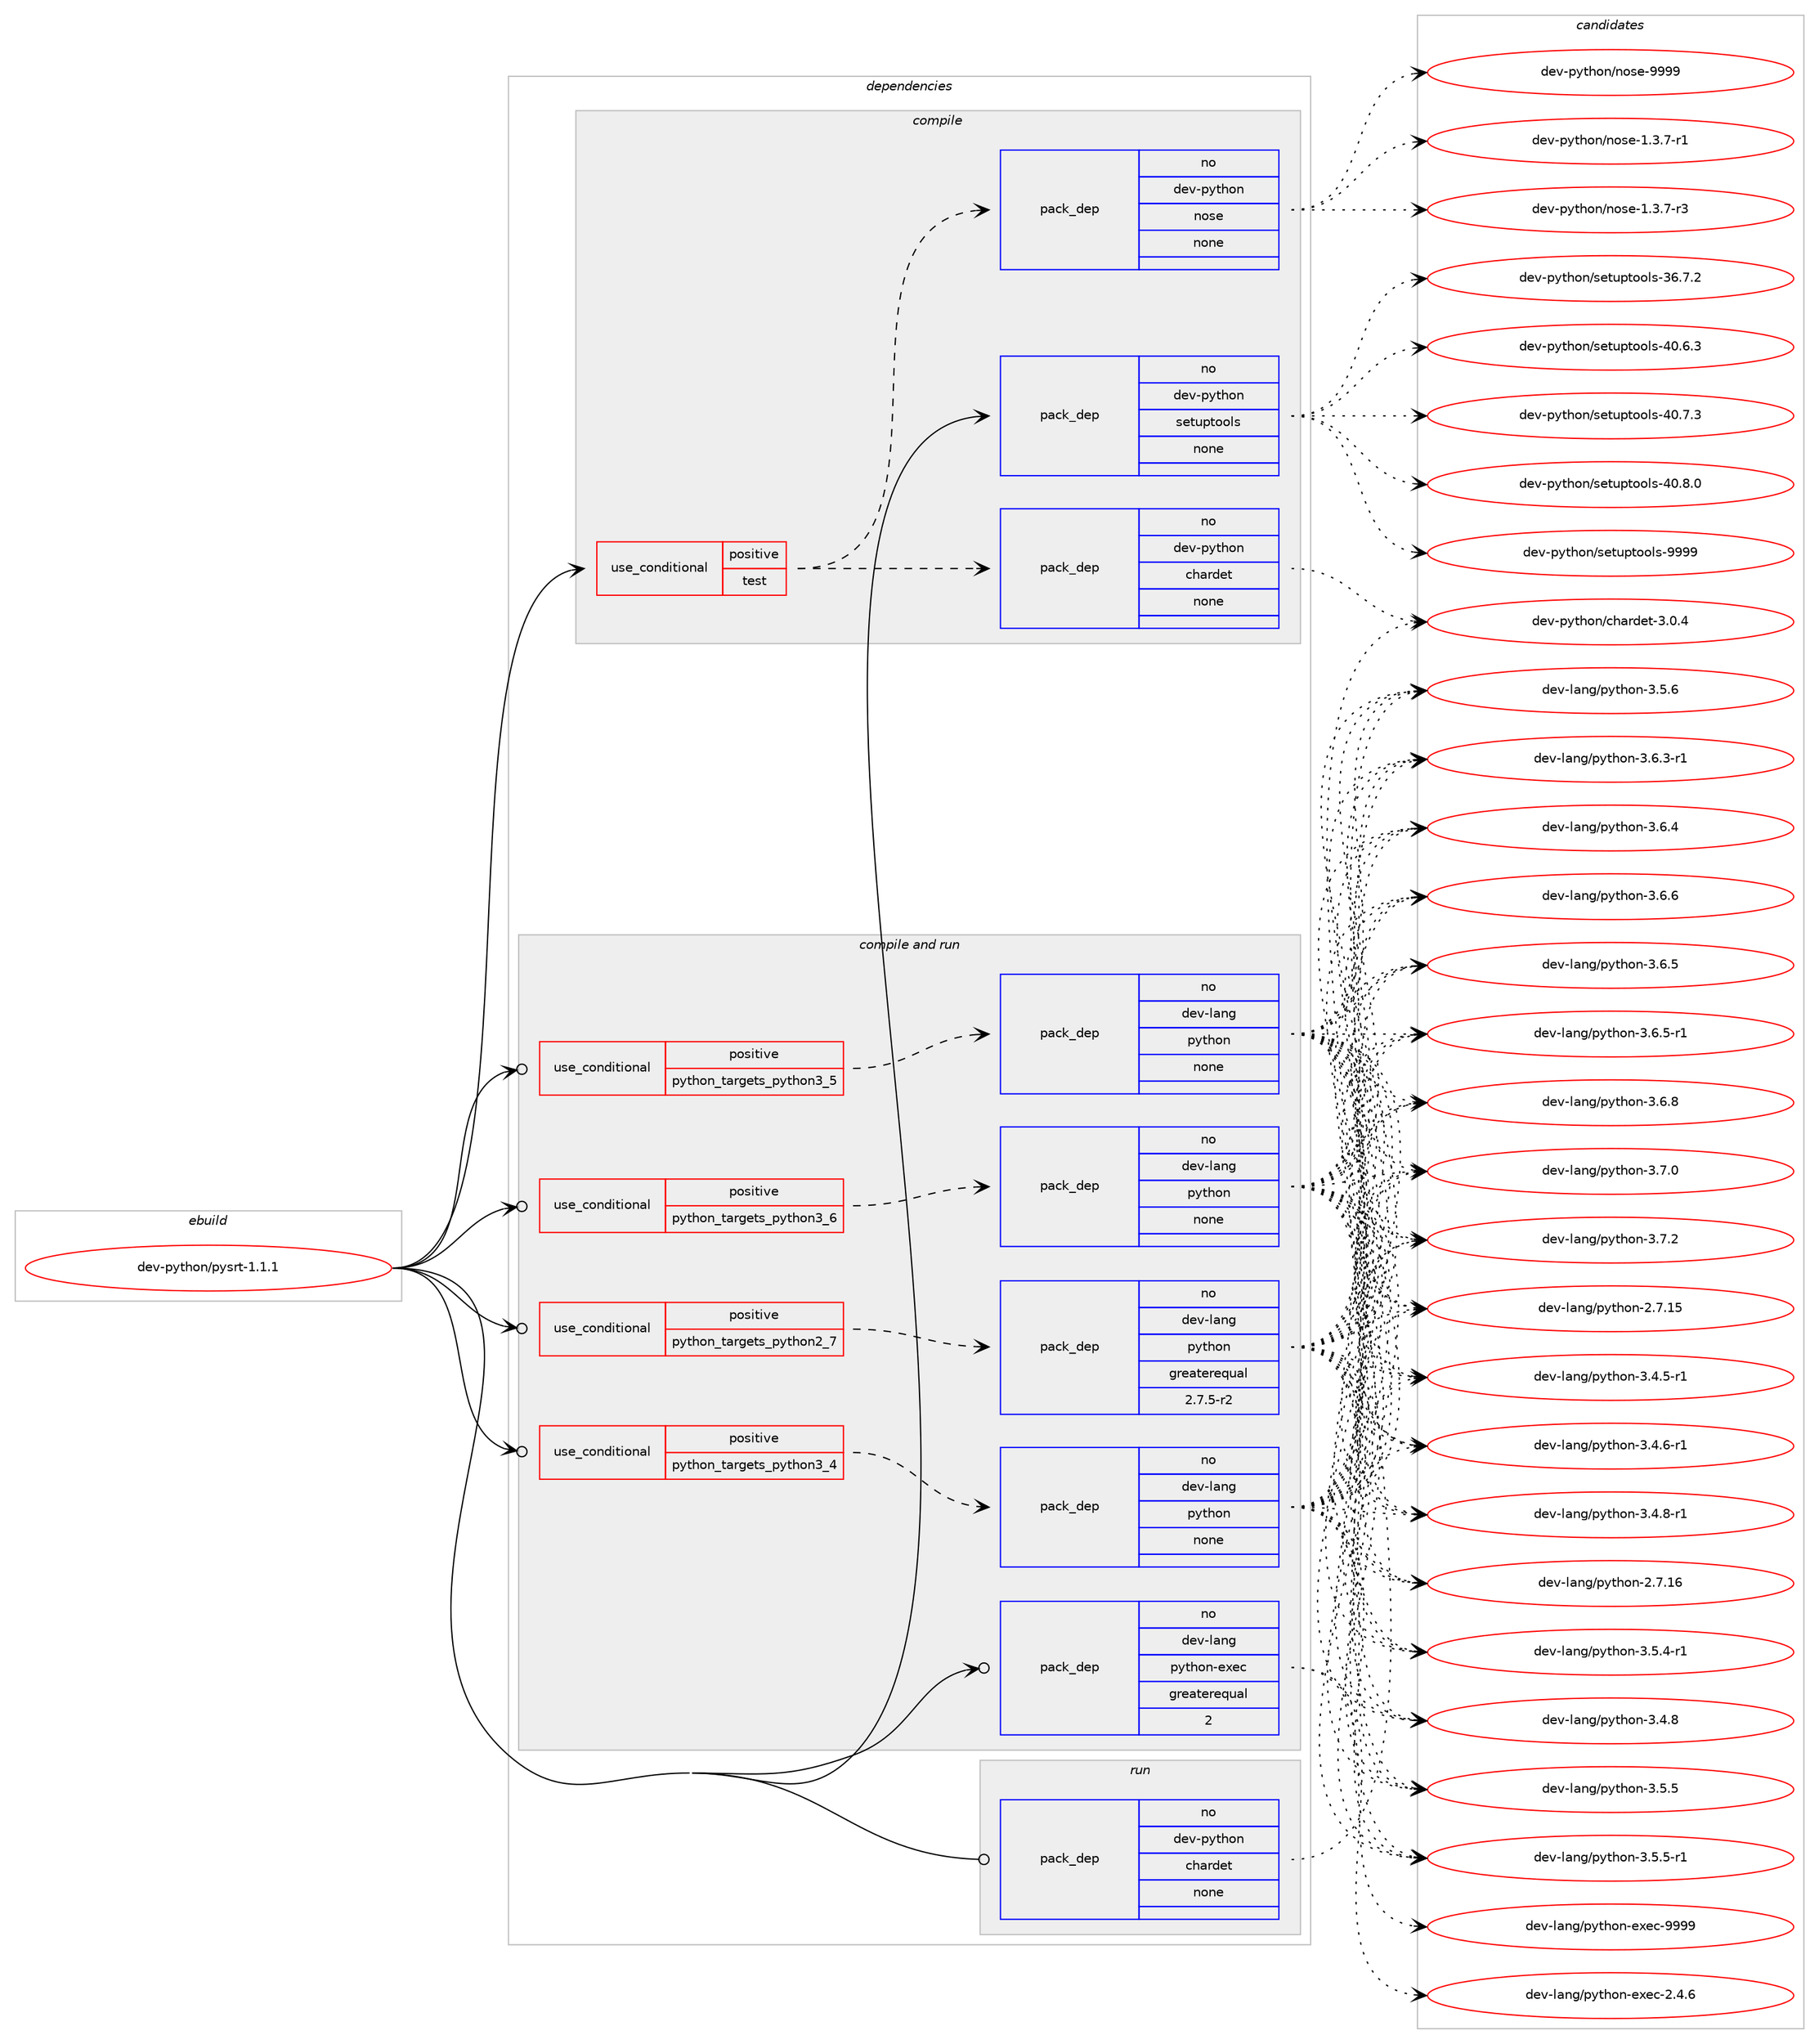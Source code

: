 digraph prolog {

# *************
# Graph options
# *************

newrank=true;
concentrate=true;
compound=true;
graph [rankdir=LR,fontname=Helvetica,fontsize=10,ranksep=1.5];#, ranksep=2.5, nodesep=0.2];
edge  [arrowhead=vee];
node  [fontname=Helvetica,fontsize=10];

# **********
# The ebuild
# **********

subgraph cluster_leftcol {
color=gray;
rank=same;
label=<<i>ebuild</i>>;
id [label="dev-python/pysrt-1.1.1", color=red, width=4, href="../dev-python/pysrt-1.1.1.svg"];
}

# ****************
# The dependencies
# ****************

subgraph cluster_midcol {
color=gray;
label=<<i>dependencies</i>>;
subgraph cluster_compile {
fillcolor="#eeeeee";
style=filled;
label=<<i>compile</i>>;
subgraph cond381861 {
dependency1432503 [label=<<TABLE BORDER="0" CELLBORDER="1" CELLSPACING="0" CELLPADDING="4"><TR><TD ROWSPAN="3" CELLPADDING="10">use_conditional</TD></TR><TR><TD>positive</TD></TR><TR><TD>test</TD></TR></TABLE>>, shape=none, color=red];
subgraph pack1027298 {
dependency1432504 [label=<<TABLE BORDER="0" CELLBORDER="1" CELLSPACING="0" CELLPADDING="4" WIDTH="220"><TR><TD ROWSPAN="6" CELLPADDING="30">pack_dep</TD></TR><TR><TD WIDTH="110">no</TD></TR><TR><TD>dev-python</TD></TR><TR><TD>nose</TD></TR><TR><TD>none</TD></TR><TR><TD></TD></TR></TABLE>>, shape=none, color=blue];
}
dependency1432503:e -> dependency1432504:w [weight=20,style="dashed",arrowhead="vee"];
subgraph pack1027299 {
dependency1432505 [label=<<TABLE BORDER="0" CELLBORDER="1" CELLSPACING="0" CELLPADDING="4" WIDTH="220"><TR><TD ROWSPAN="6" CELLPADDING="30">pack_dep</TD></TR><TR><TD WIDTH="110">no</TD></TR><TR><TD>dev-python</TD></TR><TR><TD>chardet</TD></TR><TR><TD>none</TD></TR><TR><TD></TD></TR></TABLE>>, shape=none, color=blue];
}
dependency1432503:e -> dependency1432505:w [weight=20,style="dashed",arrowhead="vee"];
}
id:e -> dependency1432503:w [weight=20,style="solid",arrowhead="vee"];
subgraph pack1027300 {
dependency1432506 [label=<<TABLE BORDER="0" CELLBORDER="1" CELLSPACING="0" CELLPADDING="4" WIDTH="220"><TR><TD ROWSPAN="6" CELLPADDING="30">pack_dep</TD></TR><TR><TD WIDTH="110">no</TD></TR><TR><TD>dev-python</TD></TR><TR><TD>setuptools</TD></TR><TR><TD>none</TD></TR><TR><TD></TD></TR></TABLE>>, shape=none, color=blue];
}
id:e -> dependency1432506:w [weight=20,style="solid",arrowhead="vee"];
}
subgraph cluster_compileandrun {
fillcolor="#eeeeee";
style=filled;
label=<<i>compile and run</i>>;
subgraph cond381862 {
dependency1432507 [label=<<TABLE BORDER="0" CELLBORDER="1" CELLSPACING="0" CELLPADDING="4"><TR><TD ROWSPAN="3" CELLPADDING="10">use_conditional</TD></TR><TR><TD>positive</TD></TR><TR><TD>python_targets_python2_7</TD></TR></TABLE>>, shape=none, color=red];
subgraph pack1027301 {
dependency1432508 [label=<<TABLE BORDER="0" CELLBORDER="1" CELLSPACING="0" CELLPADDING="4" WIDTH="220"><TR><TD ROWSPAN="6" CELLPADDING="30">pack_dep</TD></TR><TR><TD WIDTH="110">no</TD></TR><TR><TD>dev-lang</TD></TR><TR><TD>python</TD></TR><TR><TD>greaterequal</TD></TR><TR><TD>2.7.5-r2</TD></TR></TABLE>>, shape=none, color=blue];
}
dependency1432507:e -> dependency1432508:w [weight=20,style="dashed",arrowhead="vee"];
}
id:e -> dependency1432507:w [weight=20,style="solid",arrowhead="odotvee"];
subgraph cond381863 {
dependency1432509 [label=<<TABLE BORDER="0" CELLBORDER="1" CELLSPACING="0" CELLPADDING="4"><TR><TD ROWSPAN="3" CELLPADDING="10">use_conditional</TD></TR><TR><TD>positive</TD></TR><TR><TD>python_targets_python3_4</TD></TR></TABLE>>, shape=none, color=red];
subgraph pack1027302 {
dependency1432510 [label=<<TABLE BORDER="0" CELLBORDER="1" CELLSPACING="0" CELLPADDING="4" WIDTH="220"><TR><TD ROWSPAN="6" CELLPADDING="30">pack_dep</TD></TR><TR><TD WIDTH="110">no</TD></TR><TR><TD>dev-lang</TD></TR><TR><TD>python</TD></TR><TR><TD>none</TD></TR><TR><TD></TD></TR></TABLE>>, shape=none, color=blue];
}
dependency1432509:e -> dependency1432510:w [weight=20,style="dashed",arrowhead="vee"];
}
id:e -> dependency1432509:w [weight=20,style="solid",arrowhead="odotvee"];
subgraph cond381864 {
dependency1432511 [label=<<TABLE BORDER="0" CELLBORDER="1" CELLSPACING="0" CELLPADDING="4"><TR><TD ROWSPAN="3" CELLPADDING="10">use_conditional</TD></TR><TR><TD>positive</TD></TR><TR><TD>python_targets_python3_5</TD></TR></TABLE>>, shape=none, color=red];
subgraph pack1027303 {
dependency1432512 [label=<<TABLE BORDER="0" CELLBORDER="1" CELLSPACING="0" CELLPADDING="4" WIDTH="220"><TR><TD ROWSPAN="6" CELLPADDING="30">pack_dep</TD></TR><TR><TD WIDTH="110">no</TD></TR><TR><TD>dev-lang</TD></TR><TR><TD>python</TD></TR><TR><TD>none</TD></TR><TR><TD></TD></TR></TABLE>>, shape=none, color=blue];
}
dependency1432511:e -> dependency1432512:w [weight=20,style="dashed",arrowhead="vee"];
}
id:e -> dependency1432511:w [weight=20,style="solid",arrowhead="odotvee"];
subgraph cond381865 {
dependency1432513 [label=<<TABLE BORDER="0" CELLBORDER="1" CELLSPACING="0" CELLPADDING="4"><TR><TD ROWSPAN="3" CELLPADDING="10">use_conditional</TD></TR><TR><TD>positive</TD></TR><TR><TD>python_targets_python3_6</TD></TR></TABLE>>, shape=none, color=red];
subgraph pack1027304 {
dependency1432514 [label=<<TABLE BORDER="0" CELLBORDER="1" CELLSPACING="0" CELLPADDING="4" WIDTH="220"><TR><TD ROWSPAN="6" CELLPADDING="30">pack_dep</TD></TR><TR><TD WIDTH="110">no</TD></TR><TR><TD>dev-lang</TD></TR><TR><TD>python</TD></TR><TR><TD>none</TD></TR><TR><TD></TD></TR></TABLE>>, shape=none, color=blue];
}
dependency1432513:e -> dependency1432514:w [weight=20,style="dashed",arrowhead="vee"];
}
id:e -> dependency1432513:w [weight=20,style="solid",arrowhead="odotvee"];
subgraph pack1027305 {
dependency1432515 [label=<<TABLE BORDER="0" CELLBORDER="1" CELLSPACING="0" CELLPADDING="4" WIDTH="220"><TR><TD ROWSPAN="6" CELLPADDING="30">pack_dep</TD></TR><TR><TD WIDTH="110">no</TD></TR><TR><TD>dev-lang</TD></TR><TR><TD>python-exec</TD></TR><TR><TD>greaterequal</TD></TR><TR><TD>2</TD></TR></TABLE>>, shape=none, color=blue];
}
id:e -> dependency1432515:w [weight=20,style="solid",arrowhead="odotvee"];
}
subgraph cluster_run {
fillcolor="#eeeeee";
style=filled;
label=<<i>run</i>>;
subgraph pack1027306 {
dependency1432516 [label=<<TABLE BORDER="0" CELLBORDER="1" CELLSPACING="0" CELLPADDING="4" WIDTH="220"><TR><TD ROWSPAN="6" CELLPADDING="30">pack_dep</TD></TR><TR><TD WIDTH="110">no</TD></TR><TR><TD>dev-python</TD></TR><TR><TD>chardet</TD></TR><TR><TD>none</TD></TR><TR><TD></TD></TR></TABLE>>, shape=none, color=blue];
}
id:e -> dependency1432516:w [weight=20,style="solid",arrowhead="odot"];
}
}

# **************
# The candidates
# **************

subgraph cluster_choices {
rank=same;
color=gray;
label=<<i>candidates</i>>;

subgraph choice1027298 {
color=black;
nodesep=1;
choice10010111845112121116104111110471101111151014549465146554511449 [label="dev-python/nose-1.3.7-r1", color=red, width=4,href="../dev-python/nose-1.3.7-r1.svg"];
choice10010111845112121116104111110471101111151014549465146554511451 [label="dev-python/nose-1.3.7-r3", color=red, width=4,href="../dev-python/nose-1.3.7-r3.svg"];
choice10010111845112121116104111110471101111151014557575757 [label="dev-python/nose-9999", color=red, width=4,href="../dev-python/nose-9999.svg"];
dependency1432504:e -> choice10010111845112121116104111110471101111151014549465146554511449:w [style=dotted,weight="100"];
dependency1432504:e -> choice10010111845112121116104111110471101111151014549465146554511451:w [style=dotted,weight="100"];
dependency1432504:e -> choice10010111845112121116104111110471101111151014557575757:w [style=dotted,weight="100"];
}
subgraph choice1027299 {
color=black;
nodesep=1;
choice10010111845112121116104111110479910497114100101116455146484652 [label="dev-python/chardet-3.0.4", color=red, width=4,href="../dev-python/chardet-3.0.4.svg"];
dependency1432505:e -> choice10010111845112121116104111110479910497114100101116455146484652:w [style=dotted,weight="100"];
}
subgraph choice1027300 {
color=black;
nodesep=1;
choice100101118451121211161041111104711510111611711211611111110811545515446554650 [label="dev-python/setuptools-36.7.2", color=red, width=4,href="../dev-python/setuptools-36.7.2.svg"];
choice100101118451121211161041111104711510111611711211611111110811545524846544651 [label="dev-python/setuptools-40.6.3", color=red, width=4,href="../dev-python/setuptools-40.6.3.svg"];
choice100101118451121211161041111104711510111611711211611111110811545524846554651 [label="dev-python/setuptools-40.7.3", color=red, width=4,href="../dev-python/setuptools-40.7.3.svg"];
choice100101118451121211161041111104711510111611711211611111110811545524846564648 [label="dev-python/setuptools-40.8.0", color=red, width=4,href="../dev-python/setuptools-40.8.0.svg"];
choice10010111845112121116104111110471151011161171121161111111081154557575757 [label="dev-python/setuptools-9999", color=red, width=4,href="../dev-python/setuptools-9999.svg"];
dependency1432506:e -> choice100101118451121211161041111104711510111611711211611111110811545515446554650:w [style=dotted,weight="100"];
dependency1432506:e -> choice100101118451121211161041111104711510111611711211611111110811545524846544651:w [style=dotted,weight="100"];
dependency1432506:e -> choice100101118451121211161041111104711510111611711211611111110811545524846554651:w [style=dotted,weight="100"];
dependency1432506:e -> choice100101118451121211161041111104711510111611711211611111110811545524846564648:w [style=dotted,weight="100"];
dependency1432506:e -> choice10010111845112121116104111110471151011161171121161111111081154557575757:w [style=dotted,weight="100"];
}
subgraph choice1027301 {
color=black;
nodesep=1;
choice10010111845108971101034711212111610411111045504655464953 [label="dev-lang/python-2.7.15", color=red, width=4,href="../dev-lang/python-2.7.15.svg"];
choice10010111845108971101034711212111610411111045504655464954 [label="dev-lang/python-2.7.16", color=red, width=4,href="../dev-lang/python-2.7.16.svg"];
choice1001011184510897110103471121211161041111104551465246534511449 [label="dev-lang/python-3.4.5-r1", color=red, width=4,href="../dev-lang/python-3.4.5-r1.svg"];
choice1001011184510897110103471121211161041111104551465246544511449 [label="dev-lang/python-3.4.6-r1", color=red, width=4,href="../dev-lang/python-3.4.6-r1.svg"];
choice100101118451089711010347112121116104111110455146524656 [label="dev-lang/python-3.4.8", color=red, width=4,href="../dev-lang/python-3.4.8.svg"];
choice1001011184510897110103471121211161041111104551465246564511449 [label="dev-lang/python-3.4.8-r1", color=red, width=4,href="../dev-lang/python-3.4.8-r1.svg"];
choice1001011184510897110103471121211161041111104551465346524511449 [label="dev-lang/python-3.5.4-r1", color=red, width=4,href="../dev-lang/python-3.5.4-r1.svg"];
choice100101118451089711010347112121116104111110455146534653 [label="dev-lang/python-3.5.5", color=red, width=4,href="../dev-lang/python-3.5.5.svg"];
choice1001011184510897110103471121211161041111104551465346534511449 [label="dev-lang/python-3.5.5-r1", color=red, width=4,href="../dev-lang/python-3.5.5-r1.svg"];
choice100101118451089711010347112121116104111110455146534654 [label="dev-lang/python-3.5.6", color=red, width=4,href="../dev-lang/python-3.5.6.svg"];
choice1001011184510897110103471121211161041111104551465446514511449 [label="dev-lang/python-3.6.3-r1", color=red, width=4,href="../dev-lang/python-3.6.3-r1.svg"];
choice100101118451089711010347112121116104111110455146544652 [label="dev-lang/python-3.6.4", color=red, width=4,href="../dev-lang/python-3.6.4.svg"];
choice100101118451089711010347112121116104111110455146544653 [label="dev-lang/python-3.6.5", color=red, width=4,href="../dev-lang/python-3.6.5.svg"];
choice1001011184510897110103471121211161041111104551465446534511449 [label="dev-lang/python-3.6.5-r1", color=red, width=4,href="../dev-lang/python-3.6.5-r1.svg"];
choice100101118451089711010347112121116104111110455146544654 [label="dev-lang/python-3.6.6", color=red, width=4,href="../dev-lang/python-3.6.6.svg"];
choice100101118451089711010347112121116104111110455146544656 [label="dev-lang/python-3.6.8", color=red, width=4,href="../dev-lang/python-3.6.8.svg"];
choice100101118451089711010347112121116104111110455146554648 [label="dev-lang/python-3.7.0", color=red, width=4,href="../dev-lang/python-3.7.0.svg"];
choice100101118451089711010347112121116104111110455146554650 [label="dev-lang/python-3.7.2", color=red, width=4,href="../dev-lang/python-3.7.2.svg"];
dependency1432508:e -> choice10010111845108971101034711212111610411111045504655464953:w [style=dotted,weight="100"];
dependency1432508:e -> choice10010111845108971101034711212111610411111045504655464954:w [style=dotted,weight="100"];
dependency1432508:e -> choice1001011184510897110103471121211161041111104551465246534511449:w [style=dotted,weight="100"];
dependency1432508:e -> choice1001011184510897110103471121211161041111104551465246544511449:w [style=dotted,weight="100"];
dependency1432508:e -> choice100101118451089711010347112121116104111110455146524656:w [style=dotted,weight="100"];
dependency1432508:e -> choice1001011184510897110103471121211161041111104551465246564511449:w [style=dotted,weight="100"];
dependency1432508:e -> choice1001011184510897110103471121211161041111104551465346524511449:w [style=dotted,weight="100"];
dependency1432508:e -> choice100101118451089711010347112121116104111110455146534653:w [style=dotted,weight="100"];
dependency1432508:e -> choice1001011184510897110103471121211161041111104551465346534511449:w [style=dotted,weight="100"];
dependency1432508:e -> choice100101118451089711010347112121116104111110455146534654:w [style=dotted,weight="100"];
dependency1432508:e -> choice1001011184510897110103471121211161041111104551465446514511449:w [style=dotted,weight="100"];
dependency1432508:e -> choice100101118451089711010347112121116104111110455146544652:w [style=dotted,weight="100"];
dependency1432508:e -> choice100101118451089711010347112121116104111110455146544653:w [style=dotted,weight="100"];
dependency1432508:e -> choice1001011184510897110103471121211161041111104551465446534511449:w [style=dotted,weight="100"];
dependency1432508:e -> choice100101118451089711010347112121116104111110455146544654:w [style=dotted,weight="100"];
dependency1432508:e -> choice100101118451089711010347112121116104111110455146544656:w [style=dotted,weight="100"];
dependency1432508:e -> choice100101118451089711010347112121116104111110455146554648:w [style=dotted,weight="100"];
dependency1432508:e -> choice100101118451089711010347112121116104111110455146554650:w [style=dotted,weight="100"];
}
subgraph choice1027302 {
color=black;
nodesep=1;
choice10010111845108971101034711212111610411111045504655464953 [label="dev-lang/python-2.7.15", color=red, width=4,href="../dev-lang/python-2.7.15.svg"];
choice10010111845108971101034711212111610411111045504655464954 [label="dev-lang/python-2.7.16", color=red, width=4,href="../dev-lang/python-2.7.16.svg"];
choice1001011184510897110103471121211161041111104551465246534511449 [label="dev-lang/python-3.4.5-r1", color=red, width=4,href="../dev-lang/python-3.4.5-r1.svg"];
choice1001011184510897110103471121211161041111104551465246544511449 [label="dev-lang/python-3.4.6-r1", color=red, width=4,href="../dev-lang/python-3.4.6-r1.svg"];
choice100101118451089711010347112121116104111110455146524656 [label="dev-lang/python-3.4.8", color=red, width=4,href="../dev-lang/python-3.4.8.svg"];
choice1001011184510897110103471121211161041111104551465246564511449 [label="dev-lang/python-3.4.8-r1", color=red, width=4,href="../dev-lang/python-3.4.8-r1.svg"];
choice1001011184510897110103471121211161041111104551465346524511449 [label="dev-lang/python-3.5.4-r1", color=red, width=4,href="../dev-lang/python-3.5.4-r1.svg"];
choice100101118451089711010347112121116104111110455146534653 [label="dev-lang/python-3.5.5", color=red, width=4,href="../dev-lang/python-3.5.5.svg"];
choice1001011184510897110103471121211161041111104551465346534511449 [label="dev-lang/python-3.5.5-r1", color=red, width=4,href="../dev-lang/python-3.5.5-r1.svg"];
choice100101118451089711010347112121116104111110455146534654 [label="dev-lang/python-3.5.6", color=red, width=4,href="../dev-lang/python-3.5.6.svg"];
choice1001011184510897110103471121211161041111104551465446514511449 [label="dev-lang/python-3.6.3-r1", color=red, width=4,href="../dev-lang/python-3.6.3-r1.svg"];
choice100101118451089711010347112121116104111110455146544652 [label="dev-lang/python-3.6.4", color=red, width=4,href="../dev-lang/python-3.6.4.svg"];
choice100101118451089711010347112121116104111110455146544653 [label="dev-lang/python-3.6.5", color=red, width=4,href="../dev-lang/python-3.6.5.svg"];
choice1001011184510897110103471121211161041111104551465446534511449 [label="dev-lang/python-3.6.5-r1", color=red, width=4,href="../dev-lang/python-3.6.5-r1.svg"];
choice100101118451089711010347112121116104111110455146544654 [label="dev-lang/python-3.6.6", color=red, width=4,href="../dev-lang/python-3.6.6.svg"];
choice100101118451089711010347112121116104111110455146544656 [label="dev-lang/python-3.6.8", color=red, width=4,href="../dev-lang/python-3.6.8.svg"];
choice100101118451089711010347112121116104111110455146554648 [label="dev-lang/python-3.7.0", color=red, width=4,href="../dev-lang/python-3.7.0.svg"];
choice100101118451089711010347112121116104111110455146554650 [label="dev-lang/python-3.7.2", color=red, width=4,href="../dev-lang/python-3.7.2.svg"];
dependency1432510:e -> choice10010111845108971101034711212111610411111045504655464953:w [style=dotted,weight="100"];
dependency1432510:e -> choice10010111845108971101034711212111610411111045504655464954:w [style=dotted,weight="100"];
dependency1432510:e -> choice1001011184510897110103471121211161041111104551465246534511449:w [style=dotted,weight="100"];
dependency1432510:e -> choice1001011184510897110103471121211161041111104551465246544511449:w [style=dotted,weight="100"];
dependency1432510:e -> choice100101118451089711010347112121116104111110455146524656:w [style=dotted,weight="100"];
dependency1432510:e -> choice1001011184510897110103471121211161041111104551465246564511449:w [style=dotted,weight="100"];
dependency1432510:e -> choice1001011184510897110103471121211161041111104551465346524511449:w [style=dotted,weight="100"];
dependency1432510:e -> choice100101118451089711010347112121116104111110455146534653:w [style=dotted,weight="100"];
dependency1432510:e -> choice1001011184510897110103471121211161041111104551465346534511449:w [style=dotted,weight="100"];
dependency1432510:e -> choice100101118451089711010347112121116104111110455146534654:w [style=dotted,weight="100"];
dependency1432510:e -> choice1001011184510897110103471121211161041111104551465446514511449:w [style=dotted,weight="100"];
dependency1432510:e -> choice100101118451089711010347112121116104111110455146544652:w [style=dotted,weight="100"];
dependency1432510:e -> choice100101118451089711010347112121116104111110455146544653:w [style=dotted,weight="100"];
dependency1432510:e -> choice1001011184510897110103471121211161041111104551465446534511449:w [style=dotted,weight="100"];
dependency1432510:e -> choice100101118451089711010347112121116104111110455146544654:w [style=dotted,weight="100"];
dependency1432510:e -> choice100101118451089711010347112121116104111110455146544656:w [style=dotted,weight="100"];
dependency1432510:e -> choice100101118451089711010347112121116104111110455146554648:w [style=dotted,weight="100"];
dependency1432510:e -> choice100101118451089711010347112121116104111110455146554650:w [style=dotted,weight="100"];
}
subgraph choice1027303 {
color=black;
nodesep=1;
choice10010111845108971101034711212111610411111045504655464953 [label="dev-lang/python-2.7.15", color=red, width=4,href="../dev-lang/python-2.7.15.svg"];
choice10010111845108971101034711212111610411111045504655464954 [label="dev-lang/python-2.7.16", color=red, width=4,href="../dev-lang/python-2.7.16.svg"];
choice1001011184510897110103471121211161041111104551465246534511449 [label="dev-lang/python-3.4.5-r1", color=red, width=4,href="../dev-lang/python-3.4.5-r1.svg"];
choice1001011184510897110103471121211161041111104551465246544511449 [label="dev-lang/python-3.4.6-r1", color=red, width=4,href="../dev-lang/python-3.4.6-r1.svg"];
choice100101118451089711010347112121116104111110455146524656 [label="dev-lang/python-3.4.8", color=red, width=4,href="../dev-lang/python-3.4.8.svg"];
choice1001011184510897110103471121211161041111104551465246564511449 [label="dev-lang/python-3.4.8-r1", color=red, width=4,href="../dev-lang/python-3.4.8-r1.svg"];
choice1001011184510897110103471121211161041111104551465346524511449 [label="dev-lang/python-3.5.4-r1", color=red, width=4,href="../dev-lang/python-3.5.4-r1.svg"];
choice100101118451089711010347112121116104111110455146534653 [label="dev-lang/python-3.5.5", color=red, width=4,href="../dev-lang/python-3.5.5.svg"];
choice1001011184510897110103471121211161041111104551465346534511449 [label="dev-lang/python-3.5.5-r1", color=red, width=4,href="../dev-lang/python-3.5.5-r1.svg"];
choice100101118451089711010347112121116104111110455146534654 [label="dev-lang/python-3.5.6", color=red, width=4,href="../dev-lang/python-3.5.6.svg"];
choice1001011184510897110103471121211161041111104551465446514511449 [label="dev-lang/python-3.6.3-r1", color=red, width=4,href="../dev-lang/python-3.6.3-r1.svg"];
choice100101118451089711010347112121116104111110455146544652 [label="dev-lang/python-3.6.4", color=red, width=4,href="../dev-lang/python-3.6.4.svg"];
choice100101118451089711010347112121116104111110455146544653 [label="dev-lang/python-3.6.5", color=red, width=4,href="../dev-lang/python-3.6.5.svg"];
choice1001011184510897110103471121211161041111104551465446534511449 [label="dev-lang/python-3.6.5-r1", color=red, width=4,href="../dev-lang/python-3.6.5-r1.svg"];
choice100101118451089711010347112121116104111110455146544654 [label="dev-lang/python-3.6.6", color=red, width=4,href="../dev-lang/python-3.6.6.svg"];
choice100101118451089711010347112121116104111110455146544656 [label="dev-lang/python-3.6.8", color=red, width=4,href="../dev-lang/python-3.6.8.svg"];
choice100101118451089711010347112121116104111110455146554648 [label="dev-lang/python-3.7.0", color=red, width=4,href="../dev-lang/python-3.7.0.svg"];
choice100101118451089711010347112121116104111110455146554650 [label="dev-lang/python-3.7.2", color=red, width=4,href="../dev-lang/python-3.7.2.svg"];
dependency1432512:e -> choice10010111845108971101034711212111610411111045504655464953:w [style=dotted,weight="100"];
dependency1432512:e -> choice10010111845108971101034711212111610411111045504655464954:w [style=dotted,weight="100"];
dependency1432512:e -> choice1001011184510897110103471121211161041111104551465246534511449:w [style=dotted,weight="100"];
dependency1432512:e -> choice1001011184510897110103471121211161041111104551465246544511449:w [style=dotted,weight="100"];
dependency1432512:e -> choice100101118451089711010347112121116104111110455146524656:w [style=dotted,weight="100"];
dependency1432512:e -> choice1001011184510897110103471121211161041111104551465246564511449:w [style=dotted,weight="100"];
dependency1432512:e -> choice1001011184510897110103471121211161041111104551465346524511449:w [style=dotted,weight="100"];
dependency1432512:e -> choice100101118451089711010347112121116104111110455146534653:w [style=dotted,weight="100"];
dependency1432512:e -> choice1001011184510897110103471121211161041111104551465346534511449:w [style=dotted,weight="100"];
dependency1432512:e -> choice100101118451089711010347112121116104111110455146534654:w [style=dotted,weight="100"];
dependency1432512:e -> choice1001011184510897110103471121211161041111104551465446514511449:w [style=dotted,weight="100"];
dependency1432512:e -> choice100101118451089711010347112121116104111110455146544652:w [style=dotted,weight="100"];
dependency1432512:e -> choice100101118451089711010347112121116104111110455146544653:w [style=dotted,weight="100"];
dependency1432512:e -> choice1001011184510897110103471121211161041111104551465446534511449:w [style=dotted,weight="100"];
dependency1432512:e -> choice100101118451089711010347112121116104111110455146544654:w [style=dotted,weight="100"];
dependency1432512:e -> choice100101118451089711010347112121116104111110455146544656:w [style=dotted,weight="100"];
dependency1432512:e -> choice100101118451089711010347112121116104111110455146554648:w [style=dotted,weight="100"];
dependency1432512:e -> choice100101118451089711010347112121116104111110455146554650:w [style=dotted,weight="100"];
}
subgraph choice1027304 {
color=black;
nodesep=1;
choice10010111845108971101034711212111610411111045504655464953 [label="dev-lang/python-2.7.15", color=red, width=4,href="../dev-lang/python-2.7.15.svg"];
choice10010111845108971101034711212111610411111045504655464954 [label="dev-lang/python-2.7.16", color=red, width=4,href="../dev-lang/python-2.7.16.svg"];
choice1001011184510897110103471121211161041111104551465246534511449 [label="dev-lang/python-3.4.5-r1", color=red, width=4,href="../dev-lang/python-3.4.5-r1.svg"];
choice1001011184510897110103471121211161041111104551465246544511449 [label="dev-lang/python-3.4.6-r1", color=red, width=4,href="../dev-lang/python-3.4.6-r1.svg"];
choice100101118451089711010347112121116104111110455146524656 [label="dev-lang/python-3.4.8", color=red, width=4,href="../dev-lang/python-3.4.8.svg"];
choice1001011184510897110103471121211161041111104551465246564511449 [label="dev-lang/python-3.4.8-r1", color=red, width=4,href="../dev-lang/python-3.4.8-r1.svg"];
choice1001011184510897110103471121211161041111104551465346524511449 [label="dev-lang/python-3.5.4-r1", color=red, width=4,href="../dev-lang/python-3.5.4-r1.svg"];
choice100101118451089711010347112121116104111110455146534653 [label="dev-lang/python-3.5.5", color=red, width=4,href="../dev-lang/python-3.5.5.svg"];
choice1001011184510897110103471121211161041111104551465346534511449 [label="dev-lang/python-3.5.5-r1", color=red, width=4,href="../dev-lang/python-3.5.5-r1.svg"];
choice100101118451089711010347112121116104111110455146534654 [label="dev-lang/python-3.5.6", color=red, width=4,href="../dev-lang/python-3.5.6.svg"];
choice1001011184510897110103471121211161041111104551465446514511449 [label="dev-lang/python-3.6.3-r1", color=red, width=4,href="../dev-lang/python-3.6.3-r1.svg"];
choice100101118451089711010347112121116104111110455146544652 [label="dev-lang/python-3.6.4", color=red, width=4,href="../dev-lang/python-3.6.4.svg"];
choice100101118451089711010347112121116104111110455146544653 [label="dev-lang/python-3.6.5", color=red, width=4,href="../dev-lang/python-3.6.5.svg"];
choice1001011184510897110103471121211161041111104551465446534511449 [label="dev-lang/python-3.6.5-r1", color=red, width=4,href="../dev-lang/python-3.6.5-r1.svg"];
choice100101118451089711010347112121116104111110455146544654 [label="dev-lang/python-3.6.6", color=red, width=4,href="../dev-lang/python-3.6.6.svg"];
choice100101118451089711010347112121116104111110455146544656 [label="dev-lang/python-3.6.8", color=red, width=4,href="../dev-lang/python-3.6.8.svg"];
choice100101118451089711010347112121116104111110455146554648 [label="dev-lang/python-3.7.0", color=red, width=4,href="../dev-lang/python-3.7.0.svg"];
choice100101118451089711010347112121116104111110455146554650 [label="dev-lang/python-3.7.2", color=red, width=4,href="../dev-lang/python-3.7.2.svg"];
dependency1432514:e -> choice10010111845108971101034711212111610411111045504655464953:w [style=dotted,weight="100"];
dependency1432514:e -> choice10010111845108971101034711212111610411111045504655464954:w [style=dotted,weight="100"];
dependency1432514:e -> choice1001011184510897110103471121211161041111104551465246534511449:w [style=dotted,weight="100"];
dependency1432514:e -> choice1001011184510897110103471121211161041111104551465246544511449:w [style=dotted,weight="100"];
dependency1432514:e -> choice100101118451089711010347112121116104111110455146524656:w [style=dotted,weight="100"];
dependency1432514:e -> choice1001011184510897110103471121211161041111104551465246564511449:w [style=dotted,weight="100"];
dependency1432514:e -> choice1001011184510897110103471121211161041111104551465346524511449:w [style=dotted,weight="100"];
dependency1432514:e -> choice100101118451089711010347112121116104111110455146534653:w [style=dotted,weight="100"];
dependency1432514:e -> choice1001011184510897110103471121211161041111104551465346534511449:w [style=dotted,weight="100"];
dependency1432514:e -> choice100101118451089711010347112121116104111110455146534654:w [style=dotted,weight="100"];
dependency1432514:e -> choice1001011184510897110103471121211161041111104551465446514511449:w [style=dotted,weight="100"];
dependency1432514:e -> choice100101118451089711010347112121116104111110455146544652:w [style=dotted,weight="100"];
dependency1432514:e -> choice100101118451089711010347112121116104111110455146544653:w [style=dotted,weight="100"];
dependency1432514:e -> choice1001011184510897110103471121211161041111104551465446534511449:w [style=dotted,weight="100"];
dependency1432514:e -> choice100101118451089711010347112121116104111110455146544654:w [style=dotted,weight="100"];
dependency1432514:e -> choice100101118451089711010347112121116104111110455146544656:w [style=dotted,weight="100"];
dependency1432514:e -> choice100101118451089711010347112121116104111110455146554648:w [style=dotted,weight="100"];
dependency1432514:e -> choice100101118451089711010347112121116104111110455146554650:w [style=dotted,weight="100"];
}
subgraph choice1027305 {
color=black;
nodesep=1;
choice1001011184510897110103471121211161041111104510112010199455046524654 [label="dev-lang/python-exec-2.4.6", color=red, width=4,href="../dev-lang/python-exec-2.4.6.svg"];
choice10010111845108971101034711212111610411111045101120101994557575757 [label="dev-lang/python-exec-9999", color=red, width=4,href="../dev-lang/python-exec-9999.svg"];
dependency1432515:e -> choice1001011184510897110103471121211161041111104510112010199455046524654:w [style=dotted,weight="100"];
dependency1432515:e -> choice10010111845108971101034711212111610411111045101120101994557575757:w [style=dotted,weight="100"];
}
subgraph choice1027306 {
color=black;
nodesep=1;
choice10010111845112121116104111110479910497114100101116455146484652 [label="dev-python/chardet-3.0.4", color=red, width=4,href="../dev-python/chardet-3.0.4.svg"];
dependency1432516:e -> choice10010111845112121116104111110479910497114100101116455146484652:w [style=dotted,weight="100"];
}
}

}
